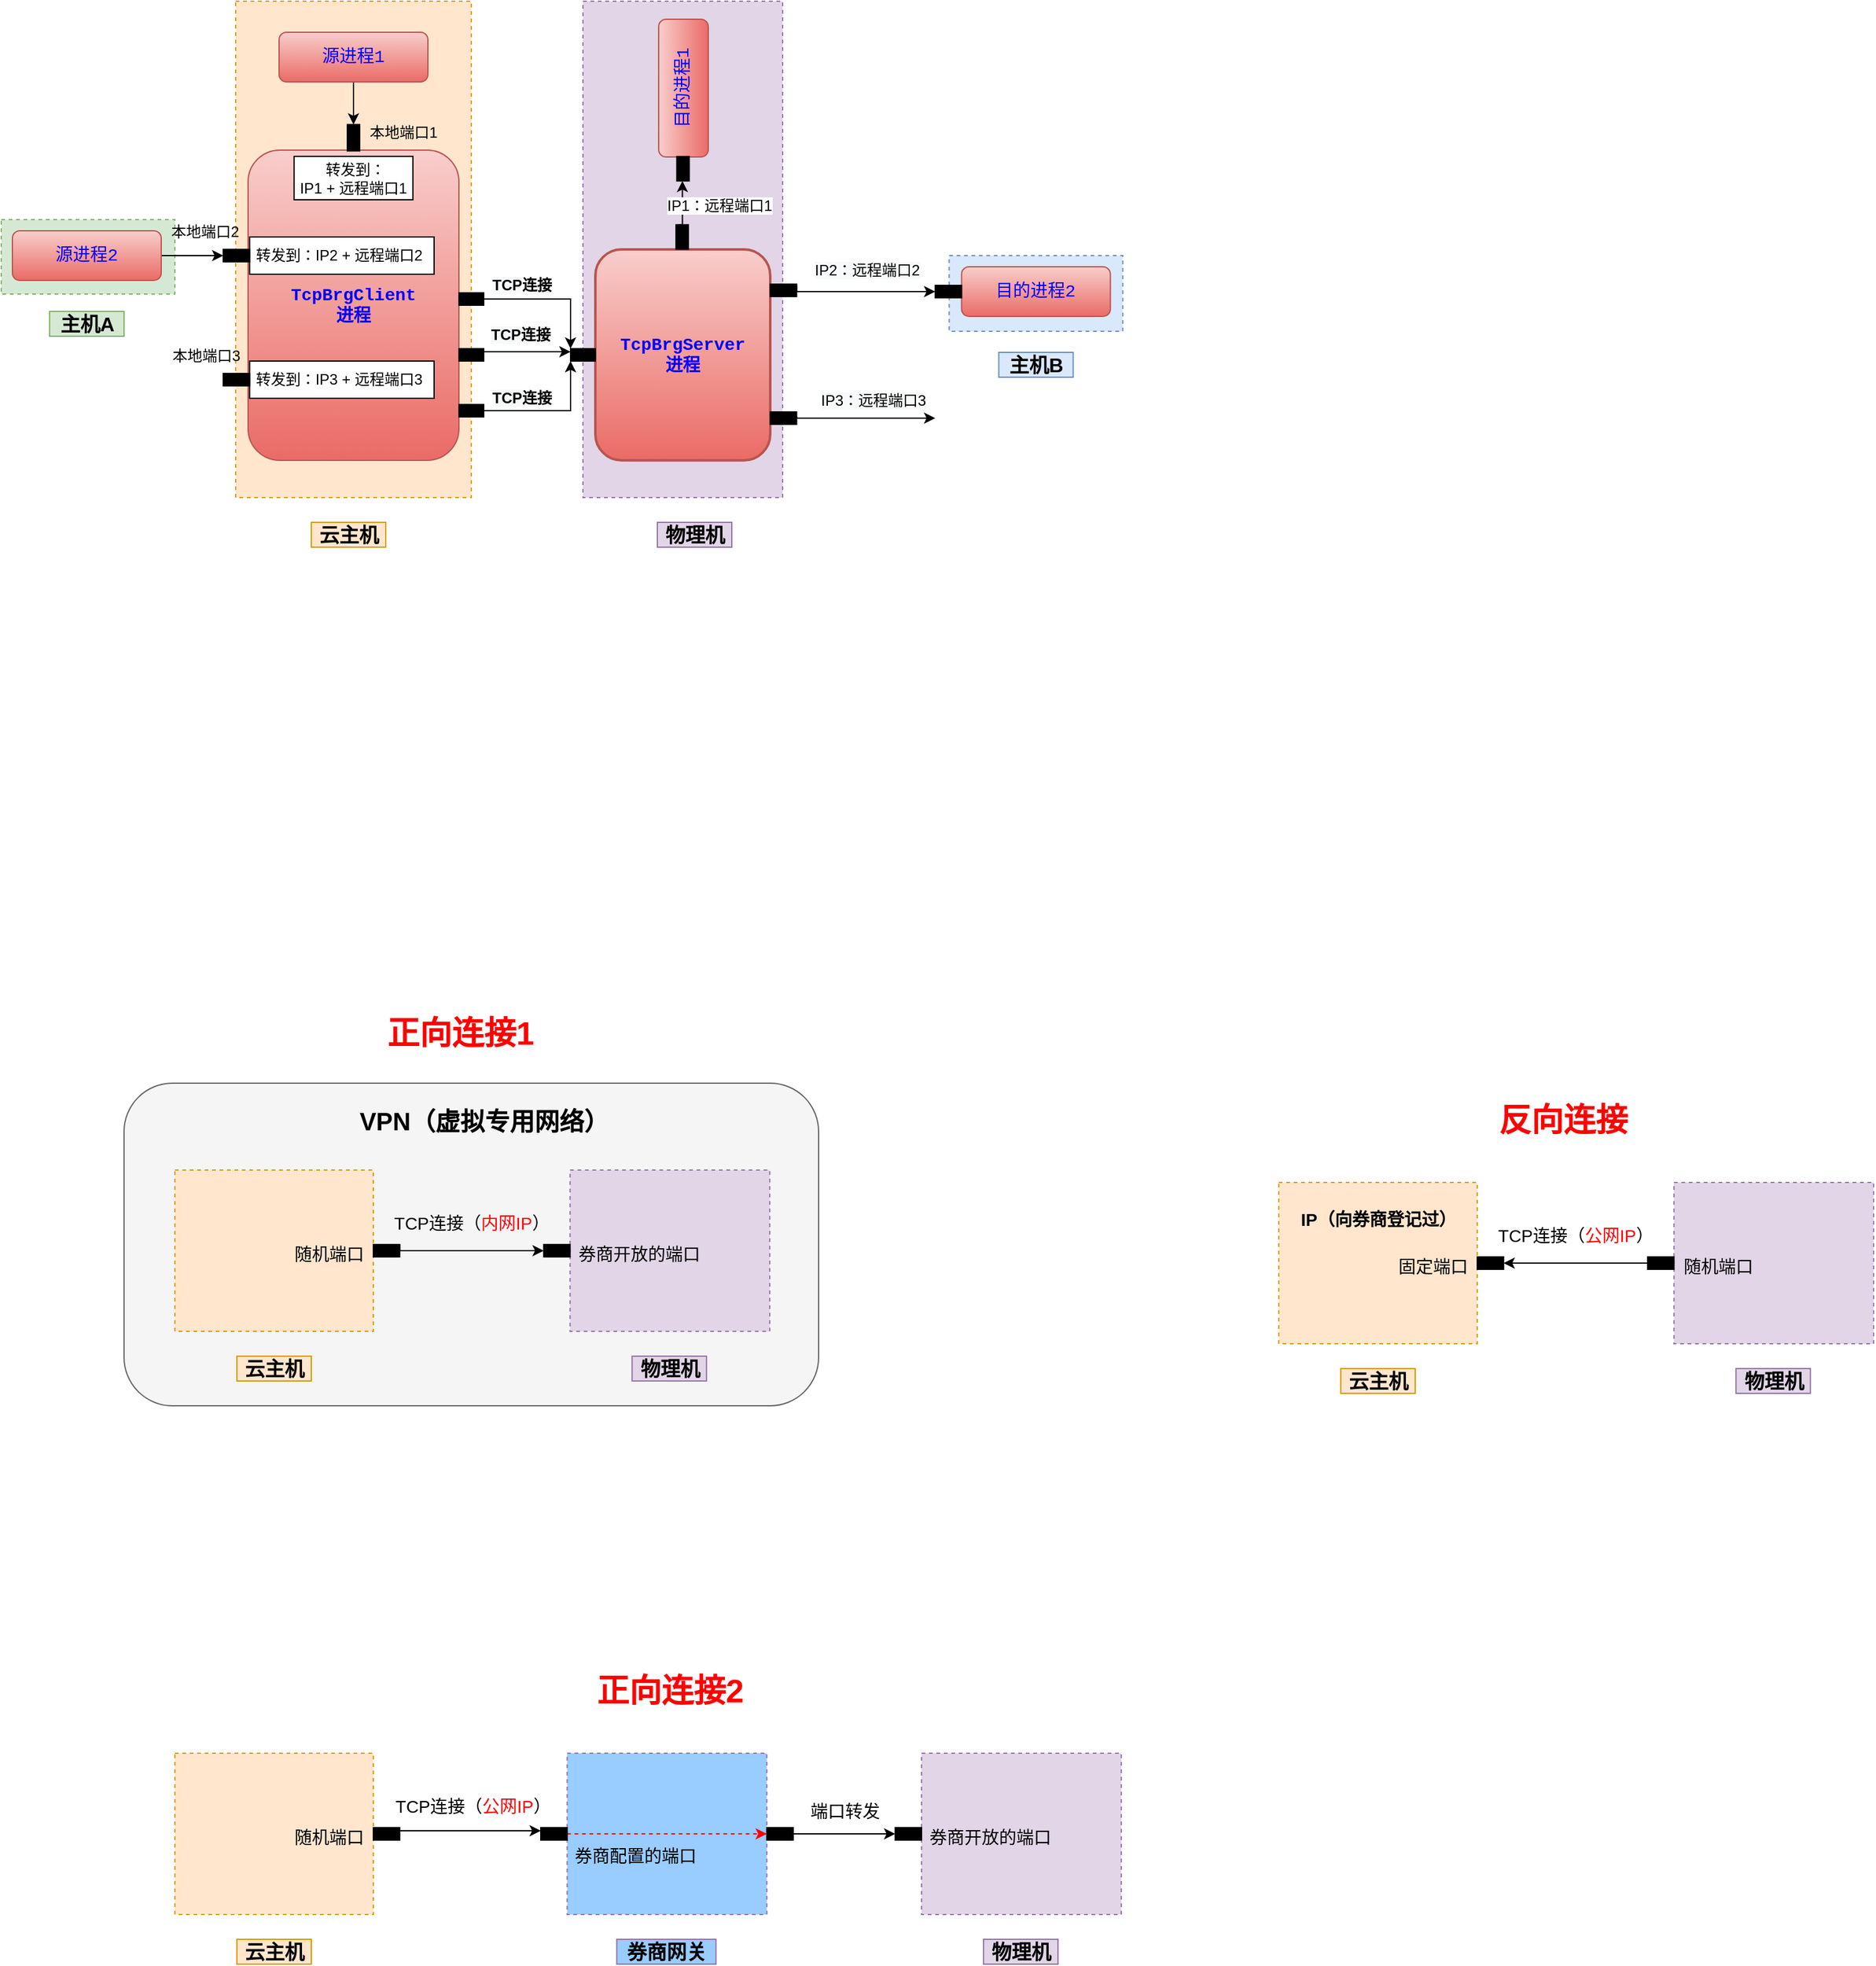 <mxfile version="17.4.1" type="github">
  <diagram id="ZvBWjjgQ0p8d6c_FjP97" name="Page-1">
    <mxGraphModel dx="2062" dy="1132" grid="1" gridSize="10" guides="1" tooltips="1" connect="1" arrows="1" fold="1" page="1" pageScale="1" pageWidth="100000" pageHeight="200000" math="0" shadow="0">
      <root>
        <mxCell id="0" />
        <mxCell id="1" parent="0" />
        <mxCell id="T0Rulth9kIuPlHk8iEL6-117" value="" style="rounded=0;whiteSpace=wrap;html=1;fillColor=#d5e8d4;dashed=1;strokeColor=#82b366;" vertex="1" parent="1">
          <mxGeometry x="201" y="394" width="140" height="60" as="geometry" />
        </mxCell>
        <mxCell id="T0Rulth9kIuPlHk8iEL6-58" value="" style="rounded=1;whiteSpace=wrap;html=1;fillColor=#f5f5f5;fontColor=#333333;strokeColor=#666666;" vertex="1" parent="1">
          <mxGeometry x="300" y="1090" width="560" height="260" as="geometry" />
        </mxCell>
        <mxCell id="Z9xgoCtB_bgihMzi4D6J-79" value="" style="rounded=0;whiteSpace=wrap;html=1;fillColor=#dae8fc;dashed=1;strokeColor=#6c8ebf;" parent="1" vertex="1">
          <mxGeometry x="965.25" y="423" width="140" height="61" as="geometry" />
        </mxCell>
        <mxCell id="Z9xgoCtB_bgihMzi4D6J-59" value="" style="rounded=0;whiteSpace=wrap;html=1;fillColor=#e1d5e7;dashed=1;strokeColor=#9673a6;" parent="1" vertex="1">
          <mxGeometry x="670" y="218" width="161" height="400" as="geometry" />
        </mxCell>
        <mxCell id="Z9xgoCtB_bgihMzi4D6J-57" value="" style="rounded=0;whiteSpace=wrap;html=1;fillColor=#ffe6cc;dashed=1;strokeColor=#d79b00;" parent="1" vertex="1">
          <mxGeometry x="390" y="218" width="190" height="400" as="geometry" />
        </mxCell>
        <mxCell id="Z9xgoCtB_bgihMzi4D6J-1" value="&lt;font face=&quot;Courier New&quot; style=&quot;font-size: 14px&quot; color=&quot;#0000ff&quot;&gt;&lt;span style=&quot;font-weight: 700&quot;&gt;TcpBrgClient&lt;/span&gt;&lt;br style=&quot;font-weight: 700&quot;&gt;&lt;span style=&quot;font-weight: 700&quot;&gt;进程&lt;/span&gt;&lt;/font&gt;" style="rounded=1;whiteSpace=wrap;html=1;fillColor=#f8cecc;gradientColor=#ea6b66;strokeColor=#b85450;" parent="1" vertex="1">
          <mxGeometry x="400" y="338" width="170" height="250" as="geometry" />
        </mxCell>
        <mxCell id="Z9xgoCtB_bgihMzi4D6J-7" value="" style="group" parent="1" vertex="1" connectable="0">
          <mxGeometry x="418.63" y="343" width="114" height="35" as="geometry" />
        </mxCell>
        <mxCell id="Z9xgoCtB_bgihMzi4D6J-2" value="&amp;nbsp;转发到：&lt;br&gt;IP1 + 远程端口1" style="rounded=0;whiteSpace=wrap;html=1;align=center;" parent="Z9xgoCtB_bgihMzi4D6J-7" vertex="1">
          <mxGeometry x="18.5" width="95.75" height="35" as="geometry" />
        </mxCell>
        <mxCell id="Z9xgoCtB_bgihMzi4D6J-8" value="本地端口1" style="text;html=1;resizable=0;autosize=1;align=center;verticalAlign=middle;points=[];fillColor=none;strokeColor=none;rounded=0;" parent="1" vertex="1">
          <mxGeometry x="489.63" y="314" width="70" height="20" as="geometry" />
        </mxCell>
        <mxCell id="Z9xgoCtB_bgihMzi4D6J-10" value="" style="group" parent="1" vertex="1" connectable="0">
          <mxGeometry x="380" y="508" width="170" height="30" as="geometry" />
        </mxCell>
        <mxCell id="Z9xgoCtB_bgihMzi4D6J-11" value="&amp;nbsp;转发到：IP3 + 远程端口3" style="rounded=0;whiteSpace=wrap;html=1;align=left;" parent="Z9xgoCtB_bgihMzi4D6J-10" vertex="1">
          <mxGeometry x="21.25" width="148.75" height="30" as="geometry" />
        </mxCell>
        <mxCell id="Z9xgoCtB_bgihMzi4D6J-12" value="" style="rounded=0;whiteSpace=wrap;html=1;fillColor=#000000;" parent="Z9xgoCtB_bgihMzi4D6J-10" vertex="1">
          <mxGeometry y="10" width="21.25" height="10" as="geometry" />
        </mxCell>
        <mxCell id="Z9xgoCtB_bgihMzi4D6J-13" value="" style="group" parent="1" vertex="1" connectable="0">
          <mxGeometry x="380" y="408" width="170" height="30" as="geometry" />
        </mxCell>
        <mxCell id="Z9xgoCtB_bgihMzi4D6J-14" value="&amp;nbsp;转发到：IP2 + 远程端口2" style="rounded=0;whiteSpace=wrap;html=1;align=left;" parent="Z9xgoCtB_bgihMzi4D6J-13" vertex="1">
          <mxGeometry x="21.25" width="148.75" height="30" as="geometry" />
        </mxCell>
        <mxCell id="Z9xgoCtB_bgihMzi4D6J-15" value="" style="rounded=0;whiteSpace=wrap;html=1;fillColor=#000000;" parent="Z9xgoCtB_bgihMzi4D6J-13" vertex="1">
          <mxGeometry y="10" width="21.25" height="10" as="geometry" />
        </mxCell>
        <mxCell id="Z9xgoCtB_bgihMzi4D6J-20" value="本地端口2" style="text;html=1;resizable=0;autosize=1;align=center;verticalAlign=middle;points=[];fillColor=none;strokeColor=none;rounded=0;" parent="1" vertex="1">
          <mxGeometry x="330" y="394" width="70" height="20" as="geometry" />
        </mxCell>
        <mxCell id="Z9xgoCtB_bgihMzi4D6J-21" value="本地端口3" style="text;html=1;resizable=0;autosize=1;align=center;verticalAlign=middle;points=[];fillColor=none;strokeColor=none;rounded=0;" parent="1" vertex="1">
          <mxGeometry x="331" y="494" width="70" height="20" as="geometry" />
        </mxCell>
        <mxCell id="Z9xgoCtB_bgihMzi4D6J-23" value="&lt;font face=&quot;Courier New&quot; style=&quot;font-size: 14px&quot; color=&quot;#0000ff&quot;&gt;&lt;span style=&quot;font-weight: 700&quot;&gt;TcpBrgServer&lt;/span&gt;&lt;br style=&quot;font-weight: 700&quot;&gt;&lt;span style=&quot;font-weight: 700&quot;&gt;进程&lt;/span&gt;&lt;/font&gt;" style="rounded=1;whiteSpace=wrap;html=1;strokeWidth=2;fillColor=#f8cecc;strokeColor=#b85450;gradientColor=#ea6b66;" parent="1" vertex="1">
          <mxGeometry x="680" y="418" width="141" height="170" as="geometry" />
        </mxCell>
        <mxCell id="Z9xgoCtB_bgihMzi4D6J-31" style="edgeStyle=orthogonalEdgeStyle;rounded=0;orthogonalLoop=1;jettySize=auto;html=1;exitX=1;exitY=0.5;exitDx=0;exitDy=0;entryX=0;entryY=0;entryDx=0;entryDy=0;" parent="1" source="Z9xgoCtB_bgihMzi4D6J-24" target="Z9xgoCtB_bgihMzi4D6J-30" edge="1">
          <mxGeometry relative="1" as="geometry" />
        </mxCell>
        <mxCell id="Z9xgoCtB_bgihMzi4D6J-24" value="" style="rounded=0;whiteSpace=wrap;html=1;fillColor=#000000;" parent="1" vertex="1">
          <mxGeometry x="570" y="453" width="20" height="10" as="geometry" />
        </mxCell>
        <mxCell id="Z9xgoCtB_bgihMzi4D6J-32" style="edgeStyle=orthogonalEdgeStyle;rounded=0;orthogonalLoop=1;jettySize=auto;html=1;exitX=1;exitY=0.25;exitDx=0;exitDy=0;entryX=0;entryY=0.25;entryDx=0;entryDy=0;" parent="1" source="Z9xgoCtB_bgihMzi4D6J-25" target="Z9xgoCtB_bgihMzi4D6J-30" edge="1">
          <mxGeometry relative="1" as="geometry">
            <mxPoint x="740" y="501" as="targetPoint" />
          </mxGeometry>
        </mxCell>
        <mxCell id="Z9xgoCtB_bgihMzi4D6J-25" value="" style="rounded=0;whiteSpace=wrap;html=1;fillColor=#000000;" parent="1" vertex="1">
          <mxGeometry x="570" y="498" width="20" height="10" as="geometry" />
        </mxCell>
        <mxCell id="Z9xgoCtB_bgihMzi4D6J-33" style="edgeStyle=orthogonalEdgeStyle;rounded=0;orthogonalLoop=1;jettySize=auto;html=1;exitX=1;exitY=0.5;exitDx=0;exitDy=0;entryX=0;entryY=1;entryDx=0;entryDy=0;" parent="1" source="Z9xgoCtB_bgihMzi4D6J-26" target="Z9xgoCtB_bgihMzi4D6J-30" edge="1">
          <mxGeometry relative="1" as="geometry">
            <mxPoint x="740" y="503" as="targetPoint" />
          </mxGeometry>
        </mxCell>
        <mxCell id="Z9xgoCtB_bgihMzi4D6J-26" value="" style="rounded=0;whiteSpace=wrap;html=1;fillColor=#000000;" parent="1" vertex="1">
          <mxGeometry x="570" y="543" width="20" height="10" as="geometry" />
        </mxCell>
        <mxCell id="Z9xgoCtB_bgihMzi4D6J-30" value="" style="rounded=0;whiteSpace=wrap;html=1;fillColor=#000000;" parent="1" vertex="1">
          <mxGeometry x="660" y="498" width="20" height="10" as="geometry" />
        </mxCell>
        <mxCell id="Z9xgoCtB_bgihMzi4D6J-58" value="&lt;font style=&quot;font-size: 16px&quot;&gt;云主机&lt;/font&gt;" style="text;html=1;align=center;verticalAlign=middle;resizable=0;points=[];autosize=1;strokeColor=#d79b00;fillColor=#ffe6cc;fontStyle=1" parent="1" vertex="1">
          <mxGeometry x="451" y="638" width="60" height="20" as="geometry" />
        </mxCell>
        <mxCell id="Z9xgoCtB_bgihMzi4D6J-61" value="&lt;font style=&quot;font-size: 16px&quot;&gt;物理机&lt;/font&gt;" style="text;html=1;align=center;verticalAlign=middle;resizable=0;points=[];autosize=1;strokeColor=#9673a6;fillColor=#e1d5e7;fontStyle=1" parent="1" vertex="1">
          <mxGeometry x="730" y="638" width="60" height="20" as="geometry" />
        </mxCell>
        <mxCell id="Z9xgoCtB_bgihMzi4D6J-74" style="edgeStyle=orthogonalEdgeStyle;rounded=0;orthogonalLoop=1;jettySize=auto;html=1;exitX=1;exitY=0.5;exitDx=0;exitDy=0;entryX=0;entryY=0.75;entryDx=0;entryDy=0;fontSize=16;" parent="1" edge="1">
          <mxGeometry relative="1" as="geometry">
            <mxPoint x="747.006" y="398.175" as="sourcePoint" />
            <mxPoint x="750.186" y="362.825" as="targetPoint" />
          </mxGeometry>
        </mxCell>
        <mxCell id="Z9xgoCtB_bgihMzi4D6J-73" value="" style="rounded=0;whiteSpace=wrap;html=1;fillColor=#000000;rotation=-90;" parent="1" vertex="1">
          <mxGeometry x="740.181" y="403" width="19.651" height="10" as="geometry" />
        </mxCell>
        <mxCell id="Z9xgoCtB_bgihMzi4D6J-78" style="edgeStyle=orthogonalEdgeStyle;rounded=0;orthogonalLoop=1;jettySize=auto;html=1;exitX=1;exitY=0.25;exitDx=0;exitDy=0;entryX=0;entryY=0.5;entryDx=0;entryDy=0;fontSize=16;" parent="1" edge="1">
          <mxGeometry relative="1" as="geometry">
            <Array as="points">
              <mxPoint x="842" y="554" />
            </Array>
            <mxPoint x="842.25" y="552.5" as="sourcePoint" />
            <mxPoint x="954" y="554" as="targetPoint" />
          </mxGeometry>
        </mxCell>
        <mxCell id="Z9xgoCtB_bgihMzi4D6J-75" value="" style="rounded=0;whiteSpace=wrap;html=1;fillColor=#000000;" parent="1" vertex="1">
          <mxGeometry x="821" y="549" width="21.25" height="10" as="geometry" />
        </mxCell>
        <mxCell id="Z9xgoCtB_bgihMzi4D6J-77" style="edgeStyle=orthogonalEdgeStyle;rounded=0;orthogonalLoop=1;jettySize=auto;html=1;exitX=1;exitY=0;exitDx=0;exitDy=0;entryX=0;entryY=0.5;entryDx=0;entryDy=0;fontSize=16;" parent="1" target="Z9xgoCtB_bgihMzi4D6J-43" edge="1">
          <mxGeometry relative="1" as="geometry">
            <Array as="points">
              <mxPoint x="842" y="452" />
            </Array>
            <mxPoint x="842.25" y="447" as="sourcePoint" />
          </mxGeometry>
        </mxCell>
        <mxCell id="Z9xgoCtB_bgihMzi4D6J-76" value="" style="rounded=0;whiteSpace=wrap;html=1;fillColor=#000000;" parent="1" vertex="1">
          <mxGeometry x="821" y="446" width="21.25" height="10" as="geometry" />
        </mxCell>
        <mxCell id="Z9xgoCtB_bgihMzi4D6J-80" value="&lt;font style=&quot;font-size: 16px&quot;&gt;主机B&lt;/font&gt;" style="text;html=1;align=center;verticalAlign=middle;resizable=0;points=[];autosize=1;strokeColor=#6c8ebf;fillColor=#dae8fc;fontStyle=1" parent="1" vertex="1">
          <mxGeometry x="1005.25" y="501" width="60" height="20" as="geometry" />
        </mxCell>
        <mxCell id="T0Rulth9kIuPlHk8iEL6-3" value="" style="rounded=0;whiteSpace=wrap;html=1;fillColor=#e1d5e7;dashed=1;strokeColor=#9673a6;" vertex="1" parent="1">
          <mxGeometry x="659.62" y="1160" width="161" height="130" as="geometry" />
        </mxCell>
        <mxCell id="T0Rulth9kIuPlHk8iEL6-4" value="" style="rounded=0;whiteSpace=wrap;html=1;fillColor=#ffe6cc;dashed=1;strokeColor=#d79b00;" vertex="1" parent="1">
          <mxGeometry x="341" y="1160" width="160" height="130" as="geometry" />
        </mxCell>
        <mxCell id="T0Rulth9kIuPlHk8iEL6-47" value="&lt;span style=&quot;font-size: 16px&quot;&gt;云主机&lt;/span&gt;" style="text;html=1;align=center;verticalAlign=middle;resizable=0;points=[];autosize=1;strokeColor=#d79b00;fillColor=#ffe6cc;fontStyle=1" vertex="1" parent="1">
          <mxGeometry x="391" y="1310" width="60" height="20" as="geometry" />
        </mxCell>
        <mxCell id="T0Rulth9kIuPlHk8iEL6-48" value="&lt;font style=&quot;font-size: 16px&quot;&gt;物理机&lt;/font&gt;" style="text;html=1;align=center;verticalAlign=middle;resizable=0;points=[];autosize=1;strokeColor=#9673a6;fillColor=#e1d5e7;fontStyle=1" vertex="1" parent="1">
          <mxGeometry x="709.62" y="1310" width="60" height="20" as="geometry" />
        </mxCell>
        <mxCell id="T0Rulth9kIuPlHk8iEL6-59" value="&lt;b&gt;&lt;font style=&quot;font-size: 20px&quot;&gt;VPN（虚拟专用网络）&lt;/font&gt;&lt;/b&gt;" style="text;html=1;resizable=0;autosize=1;align=center;verticalAlign=middle;points=[];fillColor=none;strokeColor=none;rounded=0;" vertex="1" parent="1">
          <mxGeometry x="480" y="1110" width="220" height="20" as="geometry" />
        </mxCell>
        <mxCell id="T0Rulth9kIuPlHk8iEL6-60" value="" style="rounded=0;whiteSpace=wrap;html=1;fillColor=#000000;" vertex="1" parent="1">
          <mxGeometry x="638.37" y="1220" width="21.25" height="10" as="geometry" />
        </mxCell>
        <mxCell id="T0Rulth9kIuPlHk8iEL6-61" style="edgeStyle=orthogonalEdgeStyle;rounded=0;orthogonalLoop=1;jettySize=auto;html=1;exitX=1;exitY=0;exitDx=0;exitDy=0;entryX=0;entryY=0.5;entryDx=0;entryDy=0;fontSize=16;" edge="1" parent="1" source="T0Rulth9kIuPlHk8iEL6-62" target="T0Rulth9kIuPlHk8iEL6-60">
          <mxGeometry relative="1" as="geometry">
            <Array as="points">
              <mxPoint x="522" y="1225" />
            </Array>
          </mxGeometry>
        </mxCell>
        <mxCell id="T0Rulth9kIuPlHk8iEL6-62" value="" style="rounded=0;whiteSpace=wrap;html=1;fillColor=#000000;" vertex="1" parent="1">
          <mxGeometry x="501" y="1220" width="21.25" height="10" as="geometry" />
        </mxCell>
        <mxCell id="T0Rulth9kIuPlHk8iEL6-63" value="&lt;font style=&quot;font-size: 14px&quot;&gt;TCP连接（&lt;font color=&quot;#ff0000&quot;&gt;内网IP&lt;/font&gt;）&lt;br&gt;&lt;/font&gt;" style="text;html=1;resizable=0;autosize=1;align=center;verticalAlign=middle;points=[];fillColor=none;strokeColor=none;rounded=0;fontSize=24;imageWidth=26;imageAspect=0;" vertex="1" parent="1">
          <mxGeometry x="510" y="1180" width="140" height="40" as="geometry" />
        </mxCell>
        <mxCell id="T0Rulth9kIuPlHk8iEL6-64" value="&lt;font style=&quot;font-size: 14px&quot;&gt;券商开放的端口&lt;/font&gt;" style="text;html=1;resizable=0;autosize=1;align=center;verticalAlign=middle;points=[];fillColor=none;strokeColor=none;rounded=0;fontSize=24;" vertex="1" parent="1">
          <mxGeometry x="659.62" y="1205" width="110" height="40" as="geometry" />
        </mxCell>
        <mxCell id="T0Rulth9kIuPlHk8iEL6-65" value="&lt;font style=&quot;font-size: 14px&quot;&gt;随机端口&lt;/font&gt;" style="text;html=1;resizable=0;autosize=1;align=center;verticalAlign=middle;points=[];fillColor=none;strokeColor=none;rounded=0;fontSize=24;" vertex="1" parent="1">
          <mxGeometry x="430" y="1205" width="70" height="40" as="geometry" />
        </mxCell>
        <mxCell id="T0Rulth9kIuPlHk8iEL6-66" value="&lt;b&gt;&lt;font style=&quot;font-size: 26px&quot;&gt;正向连接1&lt;/font&gt;&lt;/b&gt;" style="text;html=1;resizable=0;autosize=1;align=center;verticalAlign=middle;points=[];fillColor=none;strokeColor=none;rounded=0;fontColor=#FF0000;" vertex="1" parent="1">
          <mxGeometry x="506" y="1040" width="130" height="20" as="geometry" />
        </mxCell>
        <mxCell id="T0Rulth9kIuPlHk8iEL6-69" value="" style="rounded=0;whiteSpace=wrap;html=1;fillColor=#e1d5e7;dashed=1;strokeColor=#9673a6;" vertex="1" parent="1">
          <mxGeometry x="1549.62" y="1170" width="161" height="130" as="geometry" />
        </mxCell>
        <mxCell id="T0Rulth9kIuPlHk8iEL6-70" value="" style="rounded=0;whiteSpace=wrap;html=1;fillColor=#ffe6cc;dashed=1;strokeColor=#d79b00;" vertex="1" parent="1">
          <mxGeometry x="1231" y="1170" width="160" height="130" as="geometry" />
        </mxCell>
        <mxCell id="T0Rulth9kIuPlHk8iEL6-71" value="&lt;span style=&quot;font-size: 16px&quot;&gt;云主机&lt;/span&gt;" style="text;html=1;align=center;verticalAlign=middle;resizable=0;points=[];autosize=1;strokeColor=#d79b00;fillColor=#ffe6cc;fontStyle=1" vertex="1" parent="1">
          <mxGeometry x="1281" y="1320" width="60" height="20" as="geometry" />
        </mxCell>
        <mxCell id="T0Rulth9kIuPlHk8iEL6-72" value="&lt;font style=&quot;font-size: 16px&quot;&gt;物理机&lt;/font&gt;" style="text;html=1;align=center;verticalAlign=middle;resizable=0;points=[];autosize=1;strokeColor=#9673a6;fillColor=#e1d5e7;fontStyle=1" vertex="1" parent="1">
          <mxGeometry x="1599.62" y="1320" width="60" height="20" as="geometry" />
        </mxCell>
        <mxCell id="T0Rulth9kIuPlHk8iEL6-81" style="edgeStyle=orthogonalEdgeStyle;rounded=0;orthogonalLoop=1;jettySize=auto;html=1;entryX=1;entryY=0.5;entryDx=0;entryDy=0;fontSize=14;fontColor=#FF0000;" edge="1" parent="1" source="T0Rulth9kIuPlHk8iEL6-74" target="T0Rulth9kIuPlHk8iEL6-76">
          <mxGeometry relative="1" as="geometry" />
        </mxCell>
        <mxCell id="T0Rulth9kIuPlHk8iEL6-74" value="" style="rounded=0;whiteSpace=wrap;html=1;fillColor=#000000;" vertex="1" parent="1">
          <mxGeometry x="1528.37" y="1230" width="21.25" height="10" as="geometry" />
        </mxCell>
        <mxCell id="T0Rulth9kIuPlHk8iEL6-76" value="" style="rounded=0;whiteSpace=wrap;html=1;fillColor=#000000;" vertex="1" parent="1">
          <mxGeometry x="1391" y="1230" width="21.25" height="10" as="geometry" />
        </mxCell>
        <mxCell id="T0Rulth9kIuPlHk8iEL6-77" value="&lt;font style=&quot;font-size: 14px&quot;&gt;TCP连接（&lt;font color=&quot;#ff0000&quot;&gt;公网IP&lt;/font&gt;）&lt;br&gt;&lt;/font&gt;" style="text;html=1;resizable=0;autosize=1;align=center;verticalAlign=middle;points=[];fillColor=none;strokeColor=none;rounded=0;fontSize=24;imageWidth=26;imageAspect=0;" vertex="1" parent="1">
          <mxGeometry x="1400" y="1190" width="140" height="40" as="geometry" />
        </mxCell>
        <mxCell id="T0Rulth9kIuPlHk8iEL6-78" value="&lt;font style=&quot;font-size: 14px&quot;&gt;随机端口&lt;/font&gt;" style="text;html=1;resizable=0;autosize=1;align=center;verticalAlign=middle;points=[];fillColor=none;strokeColor=none;rounded=0;fontSize=24;" vertex="1" parent="1">
          <mxGeometry x="1549.62" y="1215" width="70" height="40" as="geometry" />
        </mxCell>
        <mxCell id="T0Rulth9kIuPlHk8iEL6-79" value="&lt;font style=&quot;font-size: 14px&quot;&gt;固定端口&lt;/font&gt;" style="text;html=1;resizable=0;autosize=1;align=center;verticalAlign=middle;points=[];fillColor=none;strokeColor=none;rounded=0;fontSize=24;" vertex="1" parent="1">
          <mxGeometry x="1320" y="1215" width="70" height="40" as="geometry" />
        </mxCell>
        <mxCell id="T0Rulth9kIuPlHk8iEL6-80" value="&lt;b&gt;&lt;font style=&quot;font-size: 26px&quot;&gt;反向连接&lt;/font&gt;&lt;/b&gt;" style="text;html=1;resizable=0;autosize=1;align=center;verticalAlign=middle;points=[];fillColor=none;strokeColor=none;rounded=0;fontColor=#FF0000;" vertex="1" parent="1">
          <mxGeometry x="1400" y="1110" width="120" height="20" as="geometry" />
        </mxCell>
        <mxCell id="T0Rulth9kIuPlHk8iEL6-82" value="&lt;span&gt;&lt;font style=&quot;font-size: 14px&quot;&gt;&lt;b&gt;IP（向券商登记过）&lt;/b&gt;&lt;/font&gt;&lt;/span&gt;" style="text;html=1;resizable=0;autosize=1;align=center;verticalAlign=middle;points=[];fillColor=none;strokeColor=none;rounded=0;fontStyle=0" vertex="1" parent="1">
          <mxGeometry x="1241" y="1190" width="140" height="20" as="geometry" />
        </mxCell>
        <mxCell id="T0Rulth9kIuPlHk8iEL6-84" value="" style="rounded=0;whiteSpace=wrap;html=1;fillColor=#e1d5e7;dashed=1;strokeColor=#9673a6;" vertex="1" parent="1">
          <mxGeometry x="943.0" y="1630" width="161" height="130" as="geometry" />
        </mxCell>
        <mxCell id="T0Rulth9kIuPlHk8iEL6-85" value="" style="rounded=0;whiteSpace=wrap;html=1;fillColor=#ffe6cc;dashed=1;strokeColor=#d79b00;" vertex="1" parent="1">
          <mxGeometry x="341" y="1630" width="160" height="130" as="geometry" />
        </mxCell>
        <mxCell id="T0Rulth9kIuPlHk8iEL6-86" value="&lt;span style=&quot;font-size: 16px&quot;&gt;云主机&lt;/span&gt;" style="text;html=1;align=center;verticalAlign=middle;resizable=0;points=[];autosize=1;strokeColor=#d79b00;fillColor=#ffe6cc;fontStyle=1" vertex="1" parent="1">
          <mxGeometry x="391" y="1780" width="60" height="20" as="geometry" />
        </mxCell>
        <mxCell id="T0Rulth9kIuPlHk8iEL6-87" value="&lt;font style=&quot;font-size: 16px&quot;&gt;物理机&lt;/font&gt;" style="text;html=1;align=center;verticalAlign=middle;resizable=0;points=[];autosize=1;strokeColor=#9673a6;fillColor=#e1d5e7;fontStyle=1" vertex="1" parent="1">
          <mxGeometry x="993.0" y="1780" width="60" height="20" as="geometry" />
        </mxCell>
        <mxCell id="T0Rulth9kIuPlHk8iEL6-89" value="" style="rounded=0;whiteSpace=wrap;html=1;fillColor=#000000;" vertex="1" parent="1">
          <mxGeometry x="921.75" y="1690" width="21.25" height="10" as="geometry" />
        </mxCell>
        <mxCell id="T0Rulth9kIuPlHk8iEL6-100" style="edgeStyle=orthogonalEdgeStyle;rounded=0;orthogonalLoop=1;jettySize=auto;html=1;exitX=1;exitY=0.25;exitDx=0;exitDy=0;entryX=0;entryY=0.25;entryDx=0;entryDy=0;fontSize=14;fontColor=#FF0000;" edge="1" parent="1" source="T0Rulth9kIuPlHk8iEL6-91" target="T0Rulth9kIuPlHk8iEL6-98">
          <mxGeometry relative="1" as="geometry" />
        </mxCell>
        <mxCell id="T0Rulth9kIuPlHk8iEL6-91" value="" style="rounded=0;whiteSpace=wrap;html=1;fillColor=#000000;" vertex="1" parent="1">
          <mxGeometry x="501" y="1690" width="21.25" height="10" as="geometry" />
        </mxCell>
        <mxCell id="T0Rulth9kIuPlHk8iEL6-92" value="&lt;font style=&quot;font-size: 14px&quot;&gt;TCP连接（&lt;font color=&quot;#ff0000&quot;&gt;公网IP&lt;/font&gt;）&lt;br&gt;&lt;/font&gt;" style="text;html=1;resizable=0;autosize=1;align=center;verticalAlign=middle;points=[];fillColor=none;strokeColor=none;rounded=0;fontSize=24;imageWidth=26;imageAspect=0;" vertex="1" parent="1">
          <mxGeometry x="511" y="1650" width="140" height="40" as="geometry" />
        </mxCell>
        <mxCell id="T0Rulth9kIuPlHk8iEL6-93" value="&lt;font style=&quot;font-size: 14px&quot;&gt;券商开放的端口&lt;/font&gt;" style="text;html=1;resizable=0;autosize=1;align=center;verticalAlign=middle;points=[];fillColor=none;strokeColor=none;rounded=0;fontSize=24;" vertex="1" parent="1">
          <mxGeometry x="943" y="1675" width="110" height="40" as="geometry" />
        </mxCell>
        <mxCell id="T0Rulth9kIuPlHk8iEL6-94" value="&lt;font style=&quot;font-size: 14px&quot;&gt;随机端口&lt;/font&gt;" style="text;html=1;resizable=0;autosize=1;align=center;verticalAlign=middle;points=[];fillColor=none;strokeColor=none;rounded=0;fontSize=24;" vertex="1" parent="1">
          <mxGeometry x="430" y="1675" width="70" height="40" as="geometry" />
        </mxCell>
        <mxCell id="T0Rulth9kIuPlHk8iEL6-95" value="&lt;b&gt;&lt;font style=&quot;font-size: 26px&quot;&gt;正向连接2&lt;/font&gt;&lt;/b&gt;" style="text;html=1;resizable=0;autosize=1;align=center;verticalAlign=middle;points=[];fillColor=none;strokeColor=none;rounded=0;fontColor=#FF0000;" vertex="1" parent="1">
          <mxGeometry x="675.12" y="1570" width="130" height="20" as="geometry" />
        </mxCell>
        <mxCell id="T0Rulth9kIuPlHk8iEL6-96" value="" style="rounded=0;whiteSpace=wrap;html=1;fillColor=#99CCFF;dashed=1;strokeColor=#9673a6;" vertex="1" parent="1">
          <mxGeometry x="657.25" y="1630" width="161" height="130" as="geometry" />
        </mxCell>
        <mxCell id="T0Rulth9kIuPlHk8iEL6-97" value="&lt;font style=&quot;font-size: 16px&quot;&gt;券商网关&lt;/font&gt;" style="text;html=1;align=center;verticalAlign=middle;resizable=0;points=[];autosize=1;strokeColor=#9673a6;fillColor=#99CCFF;fontStyle=1" vertex="1" parent="1">
          <mxGeometry x="697.25" y="1780" width="80" height="20" as="geometry" />
        </mxCell>
        <mxCell id="T0Rulth9kIuPlHk8iEL6-104" style="edgeStyle=orthogonalEdgeStyle;rounded=0;orthogonalLoop=1;jettySize=auto;html=1;exitX=1;exitY=0.5;exitDx=0;exitDy=0;entryX=1;entryY=0.5;entryDx=0;entryDy=0;fontSize=14;fontColor=#9999FF;dashed=1;strokeColor=#FF0000;" edge="1" parent="1" source="T0Rulth9kIuPlHk8iEL6-98" target="T0Rulth9kIuPlHk8iEL6-96">
          <mxGeometry relative="1" as="geometry">
            <Array as="points">
              <mxPoint x="750" y="1695" />
              <mxPoint x="750" y="1695" />
            </Array>
          </mxGeometry>
        </mxCell>
        <mxCell id="T0Rulth9kIuPlHk8iEL6-98" value="" style="rounded=0;whiteSpace=wrap;html=1;fillColor=#000000;" vertex="1" parent="1">
          <mxGeometry x="636" y="1690" width="21.25" height="10" as="geometry" />
        </mxCell>
        <mxCell id="T0Rulth9kIuPlHk8iEL6-99" value="&lt;font style=&quot;font-size: 14px&quot;&gt;券商配置的端口&lt;/font&gt;" style="text;html=1;resizable=0;autosize=1;align=center;verticalAlign=middle;points=[];fillColor=none;strokeColor=none;rounded=0;fontSize=24;" vertex="1" parent="1">
          <mxGeometry x="657.25" y="1690" width="110" height="40" as="geometry" />
        </mxCell>
        <mxCell id="T0Rulth9kIuPlHk8iEL6-102" style="edgeStyle=orthogonalEdgeStyle;rounded=0;orthogonalLoop=1;jettySize=auto;html=1;exitX=1;exitY=0.5;exitDx=0;exitDy=0;entryX=0;entryY=0.5;entryDx=0;entryDy=0;fontSize=14;fontColor=#9999FF;" edge="1" parent="1" source="T0Rulth9kIuPlHk8iEL6-101" target="T0Rulth9kIuPlHk8iEL6-89">
          <mxGeometry relative="1" as="geometry" />
        </mxCell>
        <mxCell id="T0Rulth9kIuPlHk8iEL6-101" value="" style="rounded=0;whiteSpace=wrap;html=1;fillColor=#000000;" vertex="1" parent="1">
          <mxGeometry x="818.25" y="1690" width="21.25" height="10" as="geometry" />
        </mxCell>
        <mxCell id="T0Rulth9kIuPlHk8iEL6-103" value="&lt;font style=&quot;font-size: 14px&quot;&gt;端口转发&lt;br&gt;&lt;/font&gt;" style="text;html=1;resizable=0;autosize=1;align=center;verticalAlign=middle;points=[];fillColor=none;strokeColor=none;rounded=0;fontSize=24;imageWidth=26;imageAspect=0;" vertex="1" parent="1">
          <mxGeometry x="846" y="1654" width="70" height="40" as="geometry" />
        </mxCell>
        <mxCell id="T0Rulth9kIuPlHk8iEL6-106" value="&lt;span style=&quot;color: rgb(0 , 0 , 0) ; font-family: &amp;#34;helvetica&amp;#34; ; font-size: 12px ; font-style: normal ; font-weight: 400 ; letter-spacing: normal ; text-align: center ; text-indent: 0px ; text-transform: none ; word-spacing: 0px ; background-color: rgb(248 , 249 , 250) ; display: inline ; float: none&quot;&gt;IP2：远程端口2&lt;/span&gt;" style="text;whiteSpace=wrap;html=1;fontSize=14;fontFamily=Courier New;fontColor=#0000FF;" vertex="1" parent="1">
          <mxGeometry x="855" y="420" width="110" height="30" as="geometry" />
        </mxCell>
        <mxCell id="T0Rulth9kIuPlHk8iEL6-107" value="&lt;span style=&quot;color: rgb(0 , 0 , 0) ; font-family: &amp;#34;helvetica&amp;#34; ; font-size: 12px ; font-style: normal ; font-weight: 400 ; letter-spacing: normal ; text-align: center ; text-indent: 0px ; text-transform: none ; word-spacing: 0px ; background-color: rgb(248 , 249 , 250) ; display: inline ; float: none&quot;&gt;IP3：远程端口3&lt;/span&gt;" style="text;whiteSpace=wrap;html=1;fontSize=14;fontFamily=Courier New;fontColor=#0000FF;" vertex="1" parent="1">
          <mxGeometry x="860.25" y="525" width="110" height="30" as="geometry" />
        </mxCell>
        <mxCell id="T0Rulth9kIuPlHk8iEL6-109" value="&lt;span style=&quot;color: rgb(0 , 0 , 0) ; font-family: &amp;#34;helvetica&amp;#34; ; font-size: 12px ; font-style: normal ; font-weight: 400 ; letter-spacing: normal ; text-align: center ; text-indent: 0px ; text-transform: none ; word-spacing: 0px ; background-color: rgb(255 , 255 , 255) ; display: inline ; float: none&quot;&gt;IP1：远程端口1&lt;/span&gt;" style="text;whiteSpace=wrap;html=1;fontSize=14;fontFamily=Courier New;fontColor=#0000FF;" vertex="1" parent="1">
          <mxGeometry x="736" y="368" width="110" height="30" as="geometry" />
        </mxCell>
        <mxCell id="Z9xgoCtB_bgihMzi4D6J-42" value="&lt;span&gt;&lt;font face=&quot;Courier New&quot; style=&quot;font-size: 14px&quot; color=&quot;#0000ff&quot;&gt;目的进程2&lt;/font&gt;&lt;/span&gt;" style="rounded=1;whiteSpace=wrap;html=1;fillColor=#f8cecc;gradientColor=#ea6b66;strokeColor=#b85450;" parent="1" vertex="1">
          <mxGeometry x="975.25" y="432" width="120" height="40" as="geometry" />
        </mxCell>
        <mxCell id="Z9xgoCtB_bgihMzi4D6J-43" value="" style="rounded=0;whiteSpace=wrap;html=1;fillColor=#000000;" parent="1" vertex="1">
          <mxGeometry x="954" y="447" width="21.25" height="10" as="geometry" />
        </mxCell>
        <mxCell id="Z9xgoCtB_bgihMzi4D6J-37" value="&lt;span&gt;&lt;font face=&quot;Courier New&quot; style=&quot;font-size: 14px&quot; color=&quot;#0000ff&quot;&gt;目的进程1&lt;/font&gt;&lt;/span&gt;" style="rounded=1;whiteSpace=wrap;html=1;fillColor=#f8cecc;rotation=-90;gradientColor=#ea6b66;strokeColor=#b85450;" parent="1" vertex="1">
          <mxGeometry x="695.548" y="268" width="110.969" height="40" as="geometry" />
        </mxCell>
        <mxCell id="Z9xgoCtB_bgihMzi4D6J-38" value="" style="rounded=0;whiteSpace=wrap;html=1;fillColor=#000000;rotation=-90;" parent="1" vertex="1">
          <mxGeometry x="740.861" y="348" width="19.651" height="10" as="geometry" />
        </mxCell>
        <mxCell id="Z9xgoCtB_bgihMzi4D6J-72" style="edgeStyle=orthogonalEdgeStyle;rounded=0;orthogonalLoop=1;jettySize=auto;html=1;exitX=0.25;exitY=0;exitDx=0;exitDy=0;entryX=1;entryY=0.5;entryDx=0;entryDy=0;fontSize=16;" parent="1" source="Z9xgoCtB_bgihMzi4D6J-38" target="Z9xgoCtB_bgihMzi4D6J-38" edge="1">
          <mxGeometry relative="1" as="geometry" />
        </mxCell>
        <mxCell id="T0Rulth9kIuPlHk8iEL6-115" style="edgeStyle=orthogonalEdgeStyle;rounded=0;orthogonalLoop=1;jettySize=auto;html=1;exitX=0.5;exitY=1;exitDx=0;exitDy=0;entryX=0;entryY=0.5;entryDx=0;entryDy=0;fontFamily=Courier New;fontSize=14;fontColor=#0000FF;strokeColor=#000000;" edge="1" parent="1" source="T0Rulth9kIuPlHk8iEL6-114" target="Z9xgoCtB_bgihMzi4D6J-5">
          <mxGeometry relative="1" as="geometry" />
        </mxCell>
        <mxCell id="T0Rulth9kIuPlHk8iEL6-114" value="&lt;span&gt;&lt;font face=&quot;Courier New&quot; style=&quot;font-size: 14px&quot; color=&quot;#0000ff&quot;&gt;源进程1&lt;/font&gt;&lt;/span&gt;" style="rounded=1;whiteSpace=wrap;html=1;fillColor=#f8cecc;gradientColor=#ea6b66;strokeColor=#b85450;" vertex="1" parent="1">
          <mxGeometry x="425" y="243" width="120" height="40" as="geometry" />
        </mxCell>
        <mxCell id="T0Rulth9kIuPlHk8iEL6-123" style="edgeStyle=orthogonalEdgeStyle;rounded=0;orthogonalLoop=1;jettySize=auto;html=1;exitX=1;exitY=0.5;exitDx=0;exitDy=0;entryX=0;entryY=0.5;entryDx=0;entryDy=0;fontFamily=Courier New;fontSize=14;fontColor=#0000FF;strokeColor=#000000;" edge="1" parent="1" source="T0Rulth9kIuPlHk8iEL6-116" target="Z9xgoCtB_bgihMzi4D6J-15">
          <mxGeometry relative="1" as="geometry" />
        </mxCell>
        <mxCell id="T0Rulth9kIuPlHk8iEL6-116" value="&lt;span&gt;&lt;font face=&quot;Courier New&quot; style=&quot;font-size: 14px&quot; color=&quot;#0000ff&quot;&gt;源进程2&lt;/font&gt;&lt;/span&gt;" style="rounded=1;whiteSpace=wrap;html=1;fillColor=#f8cecc;gradientColor=#ea6b66;strokeColor=#b85450;" vertex="1" parent="1">
          <mxGeometry x="210" y="403" width="120" height="40" as="geometry" />
        </mxCell>
        <mxCell id="T0Rulth9kIuPlHk8iEL6-119" value="&lt;font style=&quot;font-size: 16px&quot;&gt;主机A&lt;/font&gt;" style="text;html=1;align=center;verticalAlign=middle;resizable=0;points=[];autosize=1;strokeColor=#82b366;fillColor=#d5e8d4;fontStyle=1;" vertex="1" parent="1">
          <mxGeometry x="240" y="468" width="60" height="20" as="geometry" />
        </mxCell>
        <mxCell id="Z9xgoCtB_bgihMzi4D6J-5" value="" style="rounded=0;whiteSpace=wrap;html=1;fillColor=#000000;rotation=90;" parent="1" vertex="1">
          <mxGeometry x="474.38" y="323" width="21.25" height="10" as="geometry" />
        </mxCell>
        <mxCell id="T0Rulth9kIuPlHk8iEL6-124" value="&lt;span style=&quot;color: rgb(0 , 0 , 0) ; font-family: &amp;#34;helvetica&amp;#34; ; font-size: 12px ; font-style: normal ; letter-spacing: normal ; text-align: center ; text-indent: 0px ; text-transform: none ; word-spacing: 0px ; background-color: rgb(248 , 249 , 250) ; display: inline ; float: none&quot;&gt;&lt;b&gt;TCP连接&lt;/b&gt;&lt;/span&gt;" style="text;whiteSpace=wrap;html=1;fontSize=14;fontFamily=Courier New;fontColor=#0000FF;" vertex="1" parent="1">
          <mxGeometry x="595" y="432" width="59" height="30" as="geometry" />
        </mxCell>
        <mxCell id="T0Rulth9kIuPlHk8iEL6-125" value="&lt;span style=&quot;color: rgb(0 , 0 , 0) ; font-family: &amp;#34;helvetica&amp;#34; ; font-size: 12px ; font-style: normal ; letter-spacing: normal ; text-align: center ; text-indent: 0px ; text-transform: none ; word-spacing: 0px ; background-color: rgb(248 , 249 , 250) ; display: inline ; float: none&quot;&gt;&lt;b&gt;TCP连接&lt;/b&gt;&lt;/span&gt;" style="text;whiteSpace=wrap;html=1;fontSize=14;fontFamily=Courier New;fontColor=#0000FF;" vertex="1" parent="1">
          <mxGeometry x="594" y="472" width="59" height="30" as="geometry" />
        </mxCell>
        <mxCell id="T0Rulth9kIuPlHk8iEL6-126" value="&lt;span style=&quot;color: rgb(0 , 0 , 0) ; font-family: &amp;#34;helvetica&amp;#34; ; font-size: 12px ; font-style: normal ; letter-spacing: normal ; text-align: center ; text-indent: 0px ; text-transform: none ; word-spacing: 0px ; background-color: rgb(248 , 249 , 250) ; display: inline ; float: none&quot;&gt;&lt;b&gt;TCP连接&lt;/b&gt;&lt;/span&gt;" style="text;whiteSpace=wrap;html=1;fontSize=14;fontFamily=Courier New;fontColor=#0000FF;" vertex="1" parent="1">
          <mxGeometry x="595" y="523" width="59" height="30" as="geometry" />
        </mxCell>
      </root>
    </mxGraphModel>
  </diagram>
</mxfile>
